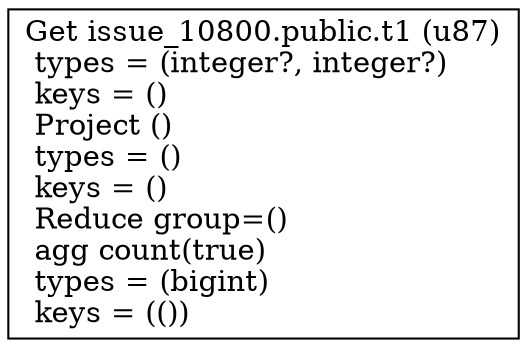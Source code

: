digraph G {
    node0 [shape = record, label=" Get issue_10800.public.t1 (u87)\l  types = (integer?, integer?)\l  keys = ()\l Project ()\l  types = ()\l  keys = ()\l Reduce group=()\l  agg count(true)\l  types = (bigint)\l  keys = (())\l"]
}
